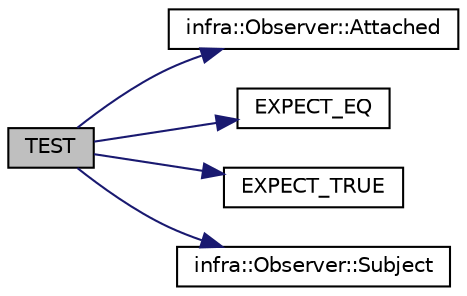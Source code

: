 digraph "TEST"
{
 // INTERACTIVE_SVG=YES
  edge [fontname="Helvetica",fontsize="10",labelfontname="Helvetica",labelfontsize="10"];
  node [fontname="Helvetica",fontsize="10",shape=record];
  rankdir="LR";
  Node4 [label="TEST",height=0.2,width=0.4,color="black", fillcolor="grey75", style="filled", fontcolor="black"];
  Node4 -> Node5 [color="midnightblue",fontsize="10",style="solid",fontname="Helvetica"];
  Node5 [label="infra::Observer::Attached",height=0.2,width=0.4,color="black", fillcolor="white", style="filled",URL="$d9/dd4/classinfra_1_1_observer.html#a1eedc585f7ba3338f50654fced3614e5"];
  Node4 -> Node6 [color="midnightblue",fontsize="10",style="solid",fontname="Helvetica"];
  Node6 [label="EXPECT_EQ",height=0.2,width=0.4,color="black", fillcolor="white", style="filled",URL="$d6/def/_test_json_8cpp.html#a82745227e2f0a8edbb4ae630d88a8e86"];
  Node4 -> Node7 [color="midnightblue",fontsize="10",style="solid",fontname="Helvetica"];
  Node7 [label="EXPECT_TRUE",height=0.2,width=0.4,color="black", fillcolor="white", style="filled",URL="$d6/def/_test_json_8cpp.html#a84dbe6e62bbec23a120a258315c7b6dc"];
  Node4 -> Node8 [color="midnightblue",fontsize="10",style="solid",fontname="Helvetica"];
  Node8 [label="infra::Observer::Subject",height=0.2,width=0.4,color="black", fillcolor="white", style="filled",URL="$d9/dd4/classinfra_1_1_observer.html#a9cc382ca22f597de8303b41059c40f0e"];
}
